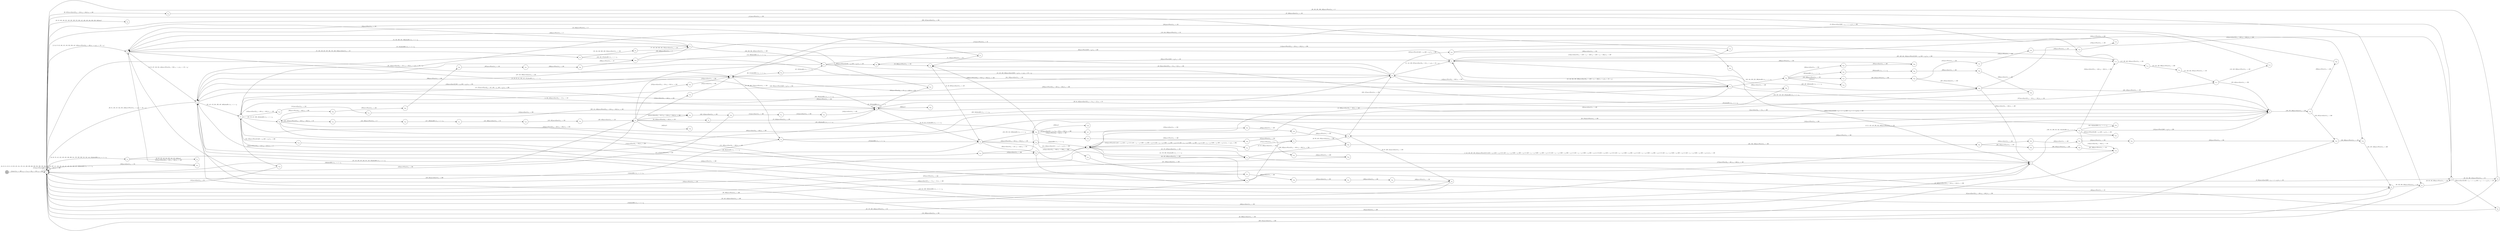 digraph EFSM{
  graph [rankdir="LR", fontname="Latin Modern Math"];
  node [color="black", fillcolor="white", shape="circle", style="filled", fontname="Latin Modern Math"];
  edge [fontname="Latin Modern Math"];

  s0[fillcolor="gray", label=<s<sub>0</sub>>];
  s1[label=<s<sub>1</sub>>];
  s2[label=<s<sub>2</sub>>];
  s3[label=<s<sub>3</sub>>];
  s4[label=<s<sub>4</sub>>];
  s5[label=<s<sub>5</sub>>];
  s6[label=<s<sub>6</sub>>];
  s7[label=<s<sub>7</sub>>];
  s8[label=<s<sub>8</sub>>];
  s9[label=<s<sub>9</sub>>];
  s10[label=<s<sub>10</sub>>];
  s11[label=<s<sub>11</sub>>];
  s12[label=<s<sub>12</sub>>];
  s16[label=<s<sub>16</sub>>];
  s17[label=<s<sub>17</sub>>];
  s19[label=<s<sub>19</sub>>];
  s26[label=<s<sub>26</sub>>];
  s27[label=<s<sub>27</sub>>];
  s29[label=<s<sub>29</sub>>];
  s32[label=<s<sub>32</sub>>];
  s40[label=<s<sub>40</sub>>];
  s42[label=<s<sub>42</sub>>];
  s44[label=<s<sub>44</sub>>];
  s46[label=<s<sub>46</sub>>];
  s47[label=<s<sub>47</sub>>];
  s48[label=<s<sub>48</sub>>];
  s49[label=<s<sub>49</sub>>];
  s54[label=<s<sub>54</sub>>];
  s55[label=<s<sub>55</sub>>];
  s56[label=<s<sub>56</sub>>];
  s60[label=<s<sub>60</sub>>];
  s61[label=<s<sub>61</sub>>];
  s64[label=<s<sub>64</sub>>];
  s66[label=<s<sub>66</sub>>];
  s67[label=<s<sub>67</sub>>];
  s69[label=<s<sub>69</sub>>];
  s71[label=<s<sub>71</sub>>];
  s73[label=<s<sub>73</sub>>];
  s75[label=<s<sub>75</sub>>];
  s76[label=<s<sub>76</sub>>];
  s90[label=<s<sub>90</sub>>];
  s93[label=<s<sub>93</sub>>];
  s110[label=<s<sub>110</sub>>];
  s114[label=<s<sub>114</sub>>];
  s115[label=<s<sub>115</sub>>];
  s116[label=<s<sub>116</sub>>];
  s117[label=<s<sub>117</sub>>];
  s118[label=<s<sub>118</sub>>];
  s120[label=<s<sub>120</sub>>];
  s130[label=<s<sub>130</sub>>];
  s146[label=<s<sub>146</sub>>];
  s147[label=<s<sub>147</sub>>];
  s152[label=<s<sub>152</sub>>];
  s160[label=<s<sub>160</sub>>];
  s162[label=<s<sub>162</sub>>];
  s163[label=<s<sub>163</sub>>];
  s165[label=<s<sub>165</sub>>];
  s166[label=<s<sub>166</sub>>];
  s167[label=<s<sub>167</sub>>];
  s168[label=<s<sub>168</sub>>];
  s169[label=<s<sub>169</sub>>];
  s170[label=<s<sub>170</sub>>];
  s184[label=<s<sub>184</sub>>];
  s188[label=<s<sub>188</sub>>];
  s189[label=<s<sub>189</sub>>];
  s190[label=<s<sub>190</sub>>];
  s198[label=<s<sub>198</sub>>];
  s199[label=<s<sub>199</sub>>];
  s204[label=<s<sub>204</sub>>];
  s205[label=<s<sub>205</sub>>];
  s214[label=<s<sub>214</sub>>];
  s215[label=<s<sub>215</sub>>];
  s228[label=<s<sub>228</sub>>];
  s231[label=<s<sub>231</sub>>];
  s245[label=<s<sub>245</sub>>];
  s272[label=<s<sub>272</sub>>];
  s277[label=<s<sub>277</sub>>];
  s278[label=<s<sub>278</sub>>];
  s279[label=<s<sub>279</sub>>];
  s280[label=<s<sub>280</sub>>];
  s281[label=<s<sub>281</sub>>];
  s282[label=<s<sub>282</sub>>];
  s283[label=<s<sub>283</sub>>];
  s284[label=<s<sub>284</sub>>];
  s297[label=<s<sub>297</sub>>];
  s298[label=<s<sub>298</sub>>];
  s299[label=<s<sub>299</sub>>];
  s300[label=<s<sub>300</sub>>];
  s305[label=<s<sub>305</sub>>];
  s306[label=<s<sub>306</sub>>];
  s322[label=<s<sub>322</sub>>];
  s326[label=<s<sub>326</sub>>];
  s347[label=<s<sub>347</sub>>];
  s380[label=<s<sub>380</sub>>];
  s389[label=<s<sub>389</sub>>];
  s390[label=<s<sub>390</sub>>];
  s394[label=<s<sub>394</sub>>];
  s395[label=<s<sub>395</sub>>];
  s396[label=<s<sub>396</sub>>];
  s397[label=<s<sub>397</sub>>];
  s398[label=<s<sub>398</sub>>];
  s415[label=<s<sub>415</sub>>];
  s416[label=<s<sub>416</sub>>];
  s417[label=<s<sub>417</sub>>];
  s418[label=<s<sub>418</sub>>];
  s419[label=<s<sub>419</sub>>];
  s421[label=<s<sub>421</sub>>];
  s422[label=<s<sub>422</sub>>];
  s446[label=<s<sub>446</sub>>];
  s474[label=<s<sub>474</sub>>];
  s496[label=<s<sub>496</sub>>];
  s497[label=<s<sub>497</sub>>];
  s498[label=<s<sub>498</sub>>];
  s510[label=<s<sub>510</sub>>];
  s511[label=<s<sub>511</sub>>];
  s514[label=<s<sub>514</sub>>];
  s515[label=<s<sub>515</sub>>];
  s519[label=<s<sub>519</sub>>];
  s520[label=<s<sub>520</sub>>];
  s521[label=<s<sub>521</sub>>];
  s522[label=<s<sub>522</sub>>];
  s537[label=<s<sub>537</sub>>];

  s0->s1[label=<<i> [1]start:2/o<sub>1</sub> := 200, o<sub>2</sub> := 3, o<sub>3</sub> := 0&#91;r<sub>3</sub> := 150, r<sub>2</sub> := 250&#93;</i>>];
  s4->s5[label=<<i> [5]moveEast:0&#91;r<sub>3</sub> &gt; -7&#93;/o<sub>1</sub> := 200</i>>];
  s7->s8[label=<<i> [8, 254]moveEast:0&#91;202 &gt; r<sub>2</sub> + -1 &times; r<sub>3</sub>&#93;/o<sub>1</sub> := 150</i>>];
  s8->s9[label=<<i> [9, 255]moveEast:0&#91;202 &gt; r<sub>2</sub> + -1 &times; r<sub>3</sub>&#93;/o<sub>1</sub> := 200</i>>];
  s12->s6[label=<<i> [13, 330]moveEast:0&#91;r<sub>3</sub> &gt; -50&#93;/o<sub>1</sub> := 400</i>>];
  s6->s2[label=<<i> [14]shieldHit:1/o<sub>1</sub> := -1 + i<sub>0</sub></i>>];
  s2->s4[label=<<i> [15, 38, 83, 211, 382, 413, 451]alienHit:1/o<sub>1</sub> := 1 + i<sub>0</sub></i>>];
  s16->s17[label=<<i> [17]moveWest:0&#91;r<sub>2</sub> &gt; 354&#93;/o<sub>1</sub> := 350</i>>];
  s17->s9[label=<<i> [18, 127]moveWest:0&#91;r<sub>2</sub> &gt; 347, 400 &gt; r<sub>2</sub>, 400 &gt; r<sub>2</sub>&#93;/o<sub>1</sub> := 200</i>>];
  s19->s5[label=<<i> [20, 187]moveWest:0/o<sub>1</sub> := 200</i>>];
  s1->s26[label=<<i> [26, 267]moveEast:0&#91;!(r<sub>3</sub> &gt; 124&or;r<sub>3</sub> &gt; 124)&#93;/o<sub>1</sub> := 100</i>>];
  s26->s27[label=<<i> [27, 268]moveEast:0/o<sub>1</sub> := 150</i>>];
  s10->s40[label=<<i> [40, 85]moveEast:0&#91;!(r<sub>3</sub> &gt; 2&or;r<sub>3</sub> &gt; 2)&#93;/o<sub>1</sub> := 100</i>>];
  s16->s42[label=<<i> [42]moveWest:0&#91;!(r<sub>2</sub> &gt; 354&or;r<sub>2</sub> &gt; 354)&#93;/o<sub>1</sub> := 100</i>>];
  s42->s6[label=<<i> [43]shieldHit:1/o<sub>1</sub> := -1 + i<sub>0</sub></i>>];
  s44->s6[label=<<i> [45, 175, 437]moveEast:0/o<sub>1</sub> := 150</i>>];
  s55->s56[label=<<i> [56, 243]moveWest:0&#91;r<sub>3</sub> &gt; 124&#93;/o<sub>1</sub> := 150</i>>];
  s56->s4[label=<<i> [57, 244]moveWest:0/o<sub>1</sub> := 100</i>>];
  s4->s4[label=<<i> [58, 325]shieldHit:1/o<sub>1</sub> := -1 + i<sub>0</sub></i>>];
  s4->s16[label=<<i> [16, 59, 212, 517]alienHit:1/o<sub>1</sub> := 1 + i<sub>0</sub></i>>];
  s16->s60[label=<<i> [60]moveEast:0&#91;r<sub>3</sub> &gt; 124, r<sub>3</sub> &gt; 124&#93;/o<sub>1</sub> := 150</i>>];
  s60->s61[label=<<i> [61]moveEast:0&#91;!(r<sub>2</sub> &gt; 404&or;r<sub>2</sub> &gt; 404)&#93;/o<sub>1</sub> := 200</i>>];
  s61->s1[label=<<i> [62, 369]moveEast:0/o<sub>1</sub> := 250</i>>];
  s1->s9[label=<<i> [65, 124]moveEast:0&#91;r<sub>3</sub> &gt; 124, r<sub>3</sub> &gt; 124&#93;/o<sub>1</sub> := r<sub>2</sub>&#91;r<sub>2</sub> := 50 + r<sub>2</sub>&#93;</i>>];
  s9->s66[label=<<i> [66, 311]shieldHit:1/o<sub>1</sub> := -1 + i<sub>0</sub></i>>];
  s66->s67[label=<<i> [67, 312]alienHit:1/o<sub>1</sub> := 1 + i<sub>0</sub></i>>];
  s67->s11[label=<<i> [68]moveWest:0&#91;350 &gt; r<sub>2</sub>&#93;/o<sub>1</sub> := 200</i>>];
  s11->s69[label=<<i> [69]moveWest:0&#91;350 &gt; r<sub>2</sub>&#93;/o<sub>1</sub> := 150</i>>];
  s40->s71[label=<<i> [71, 531]moveWest:0/o<sub>1</sub> := 50</i>>];
  s71->s2[label=<<i> [72, 532]moveWest:0/o<sub>1</sub> := 0</i>>];
  s2->s73[label=<<i> [73, 101]shieldHit:1/o<sub>1</sub> := -1 + i<sub>0</sub></i>>];
  s73->s1[label=<<i> [78]moveWest:0/o<sub>1</sub> := 100</i>>];
  s4->s10[label=<<i> [39, 84, 452]moveEast:0&#91;!(r<sub>3</sub> &gt; -7&or;r<sub>3</sub> &gt; -7)&#93;/o<sub>1</sub> := 50</i>>];
  s40->s16[label=<<i> [41, 86, 367]moveEast:0/o<sub>1</sub> := 150</i>>];
  s16->s61[label=<<i> [87, 368]moveEast:0&#91;!(r<sub>3</sub> &gt; 124&or;r<sub>3</sub> &gt; 124)&#93;/o<sub>1</sub> := 200</i>>];
  s8->s90[label=<<i> [90]moveEast:0&#91;!(202 &gt; r<sub>2</sub> + -1 &times; r<sub>3</sub>&or;202 &gt; r<sub>2</sub> + -1 &times; r<sub>3</sub>)&#93;/o<sub>1</sub> := 150</i>>];
  s90->s3[label=<<i> [91]moveEast:0/o<sub>1</sub> := 200</i>>];
  s93->s46[label=<<i> [94, 384]alienHit:1/o<sub>1</sub> := 1 + i<sub>0</sub></i>>];
  s47->s48[label=<<i> [48, 96, 440, 476]moveEast:0/o<sub>1</sub> := 300</i>>];
  s48->s49[label=<<i> [49, 97, 409, 441]moveEast:0/o<sub>1</sub> := 350</i>>];
  s49->s1[label=<<i> [98, 500]moveWest:0/o<sub>1</sub> := 300</i>>];
  s3->s7[label=<<i> [108]moveEast:0&#91;!(r<sub>3</sub> &gt; -7&or;r<sub>3</sub> &gt; -7)&#93;/o<sub>1</sub> := 300</i>>];
  s7->s11[label=<<i> [109]moveEast:0&#91;!(202 &gt; r<sub>2</sub> + -1 &times; r<sub>3</sub>&or;202 &gt; r<sub>2</sub> + -1 &times; r<sub>3</sub>)&#93;/o<sub>1</sub> := 350</i>>];
  s11->s110[label=<<i> [110]moveEast:0&#91;!(r<sub>2</sub> + 1100 &times; r<sub>3</sub> &gt; -346&or;r<sub>2</sub> + 1100 &times; r<sub>3</sub> &gt; -346)&#93;/o<sub>1</sub> := 400</i>>];
  s110->s1[label=<<i> [111]moveWest:0/o<sub>1</sub> := 350</i>>];
  s55->s114[label=<<i> [114]moveWest:0&#91;!(r<sub>3</sub> &gt; 124&or;r<sub>3</sub> &gt; 124)&#93;/o<sub>1</sub> := 300</i>>];
  s114->s115[label=<<i> [115, 430, 462, 505]moveWest:0/o<sub>1</sub> := 250</i>>];
  s115->s116[label=<<i> [116, 431, 463, 506]moveWest:0/o<sub>1</sub> := 200</i>>];
  s116->s117[label=<<i> [117, 432, 464, 507]moveWest:0/o<sub>1</sub> := 150</i>>];
  s117->s118[label=<<i> [118, 433, 508]moveWest:0/o<sub>1</sub> := 100</i>>];
  s17->s120[label=<<i> [120]moveWest:0&#91;!(r<sub>2</sub> &gt; 347&or;r<sub>2</sub> &gt; 347)&#93;/o<sub>1</sub> := 0</i>>];
  s120->s1[label=<<i> [121]moveEast:0/o<sub>1</sub> := 50</i>>];
  s10->s17[label=<<i> [126, 294]moveWest:0&#91;400 &gt; r<sub>2</sub>&#93;/o<sub>1</sub> := 250</i>>];
  s9->s3[label=<<i> [128]moveEast:0&#91;!(350 &gt; r<sub>2</sub>&or;350 &gt; r<sub>2</sub>)&#93;/o<sub>1</sub> := 250</i>>];
  s3->s7[label=<<i> [129, 314, 320, 340]shieldHit:1/o<sub>1</sub> := -1 + i<sub>0</sub></i>>];
  s130->s5[label=<<i> [131]moveWest:0&#91;400 &gt; r<sub>2</sub>&#93;/o<sub>1</sub> := 200</i>>];
  s6->s46[label=<<i> [46, 133, 438]moveEast:0/o<sub>1</sub> := 200</i>>];
  s46->s1[label=<<i> [134]shieldHit:1/o<sub>1</sub> := -1 + i<sub>0</sub></i>>];
  s2->s3[label=<<i> [3, 35, 137, 156, 354, 448]moveWest:0&#91;r<sub>3</sub> &gt; 98&#93;/o<sub>1</sub> := r<sub>3</sub>&#91;r<sub>3</sub> := -50 + r<sub>3</sub>&#93;</i>>];
  s12->s10[label=<<i> [143]moveWest:0&#91;r<sub>2</sub> &gt; 404&#93;/o<sub>1</sub> := 350</i>>];
  s10->s3[label=<<i> [144, 200]shieldHit:1/o<sub>1</sub> := -1 + i<sub>0</sub></i>>];
  s17->s146[label=<<i> [146, 470]moveWest:0&#91;!(400 &gt; r<sub>2</sub>&or;400 &gt; r<sub>2</sub>)&#93;/o<sub>1</sub> := 300</i>>];
  s146->s147[label=<<i> [147, 471]moveWest:0/o<sub>1</sub> := 250</i>>];
  s147->s5[label=<<i> [148]moveWest:0/o<sub>1</sub> := 200</i>>];
  s7->s130[label=<<i> [130, 151, 230, 315, 321, 341]alienHit:1/o<sub>1</sub> := 1 + i<sub>0</sub></i>>];
  s130->s152[label=<<i> [152]moveEast:0&#91;r<sub>2</sub> &gt; 404&#93;/o<sub>1</sub> := 150</i>>];
  s152->s1[label=<<i> [153, 308]moveEast:0/o<sub>1</sub> := 200</i>>];
  s3->s1[label=<<i> [36, 81, 138, 157, 344, 355, 449]moveWest:0/o<sub>1</sub> := r<sub>3</sub>&#91;r<sub>3</sub> := -50 + r<sub>3</sub>&#93;</i>>];
  s160->s12[label=<<i> [161, 376]moveEast:0/o<sub>1</sub> := 100</i>>];
  s162->s163[label=<<i> [163]win:0</i>>];
  s162->s165[label=<<i> [165, 226]moveWest:0/o<sub>1</sub> := 350</i>>];
  s165->s166[label=<<i> [166, 227]moveWest:0/o<sub>1</sub> := 300</i>>];
  s166->s167[label=<<i> [167]moveWest:0/o<sub>1</sub> := 250</i>>];
  s167->s168[label=<<i> [168]moveWest:0/o<sub>1</sub> := 200</i>>];
  s168->s169[label=<<i> [169]moveWest:0/o<sub>1</sub> := 150</i>>];
  s169->s170[label=<<i> [170]moveWest:0/o<sub>1</sub> := 100</i>>];
  s170->s3[label=<<i> [171]moveWest:0/o<sub>1</sub> := 50</i>>];
  s93->s44[label=<<i> [174, 436]moveEast:0&#91;r<sub>2</sub> &gt; 404&#93;/o<sub>1</sub> := 100</i>>];
  s44->s7[label=<<i> [177]moveWest:0&#91;r<sub>2</sub> &gt; 404, r<sub>2</sub> &gt; 404&#93;/o<sub>1</sub> := 100</i>>];
  s7->s1[label=<<i> [23, 178, 238, 482]moveWest:0/o<sub>1</sub> := 50</i>>];
  s55->s184[label=<<i> [184]moveEast:0&#91;r<sub>3</sub> &gt; 124&#93;/o<sub>1</sub> := 250</i>>];
  s184->s9[label=<<i> [185]moveEast:0/o<sub>1</sub> := 300</i>>];
  s188->s189[label=<<i> [189, 467]moveEast:0/o<sub>1</sub> := 300</i>>];
  s189->s190[label=<<i> [190, 286]moveWest:0/o<sub>1</sub> := 250</i>>];
  s27->s8[label=<<i> [28, 89, 193, 289]moveWest:0/o<sub>1</sub> := 100</i>>];
  s55->s198[label=<<i> [198, 493]alienHit:1/o<sub>1</sub> := 1 + i<sub>0</sub></i>>];
  s198->s199[label=<<i> [199]win:0</i>>];
  s17->s12[label=<<i> [202, 295]shieldHit:1/o<sub>1</sub> := -1 + i<sub>0</sub></i>>];
  s162->s204[label=<<i> [204]moveEast:0/o<sub>1</sub> := 350</i>>];
  s204->s205[label=<<i> [205]moveEast:0/o<sub>1</sub> := 400</i>>];
  s205->s11[label=<<i> [206]moveWest:0/o<sub>1</sub> := 350</i>>];
  s11->s114[label=<<i> [207, 429, 461, 504]moveWest:0&#91;!(350 &gt; r<sub>2</sub>&or;350 &gt; r<sub>2</sub>)&#93;/o<sub>1</sub> := 300</i>>];
  s114->s1[label=<<i> [208, 317]moveEast:0/o<sub>1</sub> := 350</i>>];
  s198->s214[label=<<i> [214, 494]moveEast:0&#91;!(1 &gt; r<sub>3</sub>&or;1 &gt; r<sub>3</sub>)&#93;/o<sub>1</sub> := 200</i>>];
  s214->s215[label=<<i> [215, 495]moveEast:0/o<sub>1</sub> := 250</i>>];
  s215->s17[label=<<i> [216]moveWest:0/o<sub>1</sub> := 200</i>>];
  s93->s19[label=<<i> [218]moveEast:0&#91;!(r<sub>2</sub> &gt; 404&or;r<sub>2</sub> &gt; 404)&#93;/o<sub>1</sub> := 250</i>>];
  s19->s1[label=<<i> [219, 261]moveEast:0/o<sub>1</sub> := 300</i>>];
  s9->s10[label=<<i> [10, 125, 222, 256]moveEast:0&#91;350 &gt; r<sub>2</sub>&#93;/o<sub>1</sub> := r<sub>2</sub>&#91;r<sub>2</sub> := 50 + r<sub>2</sub>&#93;</i>>];
  s10->s11[label=<<i> [11, 141, 223, 257]moveEast:0&#91;r<sub>3</sub> &gt; 2&#93;/o<sub>1</sub> := r<sub>2</sub>&#91;r<sub>2</sub> := 50 + r<sub>2</sub>&#93;</i>>];
  s12->s162[label=<<i> [162, 164, 203, 225, 296]alienHit:1/o<sub>1</sub> := 1 + i<sub>0</sub></i>>];
  s166->s228[label=<<i> [228, 427]moveEast:0/o<sub>1</sub> := 350</i>>];
  s228->s7[label=<<i> [229]moveEast:0&#91;r<sub>2</sub> &gt; 404&#93;/o<sub>1</sub> := 400</i>>];
  s130->s231[label=<<i> [231]moveWest:0&#91;!(400 &gt; r<sub>2</sub>&or;400 &gt; r<sub>2</sub>)&#93;/o<sub>1</sub> := 350</i>>];
  s231->s48[label=<<i> [232]moveWest:0/o<sub>1</sub> := 300</i>>];
  s48->s10[label=<<i> [233, 477]moveWest:0/o<sub>1</sub> := 250</i>>];
  s10->s228[label=<<i> [234, 327, 453, 459, 478]alienHit:1/o<sub>1</sub> := 1 + i<sub>0</sub></i>>];
  s228->s5[label=<<i> [235, 479]moveWest:0/o<sub>1</sub> := 200</i>>];
  s4->s245[label=<<i> [245]moveWest:0&#91;r<sub>3</sub> &gt; 124, r<sub>3</sub> &gt; 124&#93;/o<sub>1</sub> := 50</i>>];
  s245->s2[label=<<i> [246]moveWest:0/o<sub>1</sub> := 0</i>>];
  s67->s5[label=<<i> [251]alienHit:1/o<sub>1</sub> := 1 + i<sub>0</sub></i>>];
  s5->s6[label=<<i> [6, 21, 132, 149, 236, 252, 480]moveWest:0/o<sub>1</sub> := 150</i>>];
  s6->s7[label=<<i> [7, 22, 150, 237, 253, 481]moveWest:0&#91;!(!(!(1253 &gt; r<sub>3</sub>&or;1253 &gt; r<sub>3</sub>)&or;!(!(!(-349 &gt; r<sub>2</sub> + r<sub>3</sub>&or;!(300 &gt; r<sub>3</sub>&or;300 &gt; r<sub>3</sub>))&or;!(-349 &gt; r<sub>2</sub> + r<sub>3</sub>&or;!(300 &gt; r<sub>3</sub>&or;300 &gt; r<sub>3</sub>)))&or;!(!(-349 &gt; r<sub>2</sub> + r<sub>3</sub>&or;!(300 &gt; r<sub>3</sub>&or;300 &gt; r<sub>3</sub>))&or;!(-349 &gt; r<sub>2</sub> + r<sub>3</sub>&or;!(300 &gt; r<sub>3</sub>&or;300 &gt; r<sub>3</sub>)))))&or;!(!(1253 &gt; r<sub>3</sub>&or;1253 &gt; r<sub>3</sub>)&or;!(!(!(-349 &gt; r<sub>2</sub> + r<sub>3</sub>&or;!(300 &gt; r<sub>3</sub>&or;300 &gt; r<sub>3</sub>))&or;!(-349 &gt; r<sub>2</sub> + r<sub>3</sub>&or;!(300 &gt; r<sub>3</sub>&or;300 &gt; r<sub>3</sub>)))&or;!(!(-349 &gt; r<sub>2</sub> + r<sub>3</sub>&or;!(300 &gt; r<sub>3</sub>&or;300 &gt; r<sub>3</sub>))&or;!(-349 &gt; r<sub>2</sub> + r<sub>3</sub>&or;!(300 &gt; r<sub>3</sub>&or;300 &gt; r<sub>3</sub>))))))&#93;/o<sub>1</sub> := 100</i>>];
  s12->s9[label=<<i> [259]moveWest:0&#91;!(r<sub>2</sub> &gt; 404&or;r<sub>2</sub> &gt; 404)&#93;/o<sub>1</sub> := 300</i>>];
  s9->s19[label=<<i> [19, 186, 260, 274]moveWest:0/o<sub>1</sub> := 250</i>>];
  s27->s1[label=<<i> [269, 351]moveEast:0/o<sub>1</sub> := 200</i>>];
  s55->s272[label=<<i> [272]moveEast:0&#91;!(r<sub>3</sub> &gt; 50&or;r<sub>3</sub> &gt; 50)&#93;/o<sub>1</sub> := 250</i>>];
  s272->s9[label=<<i> [273]moveEast:0/o<sub>1</sub> := 300</i>>];
  s19->s16[label=<<i> [275]shieldHit:1/o<sub>1</sub> := -1 + i<sub>0</sub></i>>];
  s198->s277[label=<<i> [277]moveEast:0&#91;1 &gt; r<sub>3</sub>, !(r<sub>3</sub> &gt; 50&or;r<sub>3</sub> &gt; 50)&#93;/o<sub>1</sub> := 300</i>>];
  s277->s278[label=<<i> [278]moveEast:0/o<sub>1</sub> := 350</i>>];
  s278->s279[label=<<i> [279]moveEast:0/o<sub>1</sub> := 400</i>>];
  s279->s280[label=<<i> [280]moveWest:0/o<sub>1</sub> := 350</i>>];
  s280->s281[label=<<i> [281, 304, 333]moveWest:0/o<sub>1</sub> := 300</i>>];
  s281->s282[label=<<i> [282]moveEast:0/o<sub>1</sub> := 350</i>>];
  s282->s283[label=<<i> [283]moveEast:0/o<sub>1</sub> := 400</i>>];
  s283->s284[label=<<i> [284]moveWest:0/o<sub>1</sub> := 350</i>>];
  s284->s189[label=<<i> [285]moveWest:0/o<sub>1</sub> := 300</i>>];
  s190->s61[label=<<i> [191, 287, 349]moveWest:0/o<sub>1</sub> := 200</i>>];
  s61->s27[label=<<i> [88, 192, 288, 350]moveWest:0/o<sub>1</sub> := 150</i>>];
  s8->s29[label=<<i> [29, 194, 290, 455]moveWest:0/o<sub>1</sub> := 50</i>>];
  s162->s297[label=<<i> [297]shieldHit:1/o<sub>1</sub> := -1 + i<sub>0</sub></i>>];
  s297->s298[label=<<i> [298]alienHit:1/o<sub>1</sub> := 1 + i<sub>0</sub></i>>];
  s298->s299[label=<<i> [299]moveEast:0/o<sub>1</sub> := 300</i>>];
  s299->s300[label=<<i> [300]moveEast:0/o<sub>1</sub> := 350</i>>];
  s300->s6[label=<<i> [301]moveEast:0/o<sub>1</sub> := 400</i>>];
  s44->s280[label=<<i> [303, 332]moveWest:0&#91;!(r<sub>2</sub> &gt; 404&or;r<sub>2</sub> &gt; 404)&#93;/o<sub>1</sub> := 350</i>>];
  s281->s305[label=<<i> [305, 334]moveWest:0/o<sub>1</sub> := 250</i>>];
  s305->s306[label=<<i> [306, 335]moveWest:0/o<sub>1</sub> := 200</i>>];
  s306->s152[label=<<i> [307, 336]moveWest:0/o<sub>1</sub> := 150</i>>];
  s54->s64[label=<<i> [64, 80, 123, 140, 210, 293, 310, 319, 346]lose:0</i>>];
  s67->s3[label=<<i> [107, 313, 406]moveEast:0/o<sub>1</sub> := 250</i>>];
  s130->s114[label=<<i> [316]moveEast:0&#91;!(r<sub>2</sub> &gt; 404&or;r<sub>2</sub> &gt; 404)&#93;/o<sub>1</sub> := 300</i>>];
  s130->s322[label=<<i> [322, 342]shieldHit:1/o<sub>1</sub> := -1 + i<sub>0</sub></i>>];
  s322->s3[label=<<i> [323, 343]alienHit:1/o<sub>1</sub> := 1 + i<sub>0</sub></i>>];
  s4->s326[label=<<i> [326]lose:0</i>>];
  s11->s12[label=<<i> [12, 142, 224, 258, 329]moveEast:0&#91;r<sub>2</sub> + 1100 &times; r<sub>3</sub> &gt; -346&#93;/o<sub>1</sub> := r<sub>2</sub>&#91;r<sub>2</sub> := 50 + r<sub>2</sub>&#93;</i>>];
  s6->s44[label=<<i> [44, 176, 302, 331]alienHit:1/o<sub>1</sub> := 1 + i<sub>0</sub></i>>];
  s152->s1[label=<<i> [337]moveWest:0/o<sub>1</sub> := 100</i>>];
  s10->s347[label=<<i> [347]moveWest:0&#91;!(400 &gt; r<sub>2</sub>&or;400 &gt; r<sub>2</sub>)&#93;/o<sub>1</sub> := 300</i>>];
  s347->s190[label=<<i> [348]moveWest:0/o<sub>1</sub> := 250</i>>];
  s1->s2[label=<<i> [2, 34, 37, 82, 136, 155, 158, 353, 356, 447, 450]moveWest:0&#91;r<sub>3</sub> &gt; -50&#93;/o<sub>1</sub> := r<sub>3</sub>&#91;r<sub>3</sub> := -50 + r<sub>3</sub>&#93;</i>>];
  s160->s73[label=<<i> [359, 400]moveWest:0/o<sub>1</sub> := 0</i>>];
  s73->s67[label=<<i> [106, 250, 364, 405]moveEast:0/o<sub>1</sub> := 200</i>>];
  s67->s69[label=<<i> [365]moveWest:0&#91;!(350 &gt; r<sub>2</sub>&or;350 &gt; r<sub>2</sub>)&#93;/o<sub>1</sub> := 150</i>>];
  s69->s40[label=<<i> [70, 366]moveWest:0/o<sub>1</sub> := 100</i>>];
  s1->s1[label=<<i> [371]moveWest:0&#91;!(r<sub>3</sub> &gt; -50&or;r<sub>3</sub> &gt; -50)&#93;/o<sub>1</sub> := 200</i>>];
  s75->s160[label=<<i> [160, 358, 375]alienHit:1/o<sub>1</sub> := 1 + i<sub>0</sub></i>>];
  s12->s117[label=<<i> [377]moveEast:0&#91;!(r<sub>3</sub> &gt; -50&or;r<sub>3</sub> &gt; -50)&#93;/o<sub>1</sub> := 150</i>>];
  s117->s5[label=<<i> [378, 465]moveEast:0/o<sub>1</sub> := 200</i>>];
  s5->s188[label=<<i> [188, 379, 466]moveEast:0/o<sub>1</sub> := 250</i>>];
  s188->s380[label=<<i> [380]moveWest:0/o<sub>1</sub> := 200</i>>];
  s380->s2[label=<<i> [381]moveWest:0/o<sub>1</sub> := 150</i>>];
  s4->s93[label=<<i> [383, 414, 486]moveWest:0&#91;!(r<sub>3</sub> &gt; 124&or;r<sub>3</sub> &gt; 124)&#93;/o<sub>1</sub> := 100</i>>];
  s46->s29[label=<<i> [385]moveWest:0/o<sub>1</sub> := 50</i>>];
  s347->s389[label=<<i> [389]moveEast:0/o<sub>1</sub> := 350</i>>];
  s389->s390[label=<<i> [390]moveEast:0/o<sub>1</sub> := 400</i>>];
  s390->s3[label=<<i> [391]moveWest:0/o<sub>1</sub> := 350</i>>];
  s3->s17[label=<<i> [92, 145, 172, 201, 392, 407, 469]alienHit:1/o<sub>1</sub> := 1 + i<sub>0</sub></i>>];
  s17->s93[label=<<i> [93, 173, 217, 393, 435]alienHit:1/o<sub>1</sub> := 1 + i<sub>0</sub></i>>];
  s93->s394[label=<<i> [394]moveWest:0&#91;r<sub>2</sub> &gt; 404&#93;/o<sub>1</sub> := 300</i>>];
  s394->s395[label=<<i> [395]moveWest:0/o<sub>1</sub> := 250</i>>];
  s395->s396[label=<<i> [396]moveWest:0/o<sub>1</sub> := 200</i>>];
  s396->s397[label=<<i> [397]moveWest:0/o<sub>1</sub> := 150</i>>];
  s397->s398[label=<<i> [398]moveWest:0/o<sub>1</sub> := 100</i>>];
  s398->s160[label=<<i> [399]moveWest:0/o<sub>1</sub> := 50</i>>];
  s73->s2[label=<<i> [74, 102, 360, 401, 536]alienHit:1/o<sub>1</sub> := 1 + i<sub>0</sub></i>>];
  s2->s75[label=<<i> [75, 103, 159, 247, 357, 361, 374, 402, 533]moveEast:0/o<sub>1</sub> := 50</i>>];
  s75->s76[label=<<i> [76, 104, 248, 362, 403, 534]moveEast:0/o<sub>1</sub> := 100</i>>];
  s76->s73[label=<<i> [77, 105, 249, 363, 404, 535]moveEast:0/o<sub>1</sub> := 150</i>>];
  s17->s48[label=<<i> [408]moveEast:0&#91;r<sub>2</sub> &gt; 404&#93;/o<sub>1</sub> := 300</i>>];
  s93->s415[label=<<i> [415, 487]moveWest:0&#91;!(r<sub>2</sub> &gt; 404&or;r<sub>2</sub> &gt; 404)&#93;/o<sub>1</sub> := 50</i>>];
  s415->s416[label=<<i> [416, 488]moveWest:0/o<sub>1</sub> := 0</i>>];
  s416->s417[label=<<i> [417, 489]alienHit:1/o<sub>1</sub> := 1 + i<sub>0</sub></i>>];
  s417->s418[label=<<i> [418, 490]moveEast:0/o<sub>1</sub> := 50</i>>];
  s418->s419[label=<<i> [419, 491]moveEast:0/o<sub>1</sub> := 100</i>>];
  s419->s55[label=<<i> [420, 492]moveEast:0/o<sub>1</sub> := 150</i>>];
  s55->s421[label=<<i> [421]moveEast:0&#91;r<sub>3</sub> &gt; 50, !(r<sub>3</sub> &gt; 124&or;r<sub>3</sub> &gt; 124)&#93;/o<sub>1</sub> := 200</i>>];
  s421->s422[label=<<i> [422, 513]moveEast:0/o<sub>1</sub> := 250</i>>];
  s422->s1[label=<<i> [423]moveWest:0/o<sub>1</sub> := 200</i>>];
  s46->s47[label=<<i> [47, 95, 439]moveEast:0/o<sub>1</sub> := 250</i>>];
  s49->s1[label=<<i> [50, 410, 442]moveEast:0/o<sub>1</sub> := 400</i>>];
  s1->s54[label=<<i> [54, 63, 79, 112, 122, 139, 182, 196, 209, 241, 270, 292, 309, 318, 345, 444, 524]shieldHit:1/o<sub>1</sub> := -1 + i<sub>0</sub></i>>];
  s54->s55[label=<<i> [55, 113, 183, 197, 242, 271, 445, 525]alienHit:1/o<sub>1</sub> := 1 + i<sub>0</sub></i>>];
  s55->s446[label=<<i> [446]win:0</i>>];
  s228->s8[label=<<i> [454]moveEast:0&#91;!(r<sub>2</sub> &gt; 404&or;r<sub>2</sub> &gt; 404)&#93;/o<sub>1</sub> := 100</i>>];
  s29->s1[label=<<i> [30, 195, 291, 386, 456]moveWest:0/o<sub>1</sub> := 0</i>>];
  s228->s11[label=<<i> [328, 428, 460]alienHit:1/o<sub>1</sub> := 1 + i<sub>0</sub></i>>];
  s189->s3[label=<<i> [468]moveEast:0/o<sub>1</sub> := 350</i>>];
  s147->s60[label=<<i> [472]moveEast:0/o<sub>1</sub> := 300</i>>];
  s60->s6[label=<<i> [473]moveEast:0&#91;r<sub>2</sub> &gt; 404&#93;/o<sub>1</sub> := 350&#91;r<sub>3</sub> := 300&#93;</i>>];
  s6->s474[label=<<i> [474]moveWest:0&#91;!(!(1253 &gt; r<sub>3</sub>&or;1253 &gt; r<sub>3</sub>)&or;!(!(!(-349 &gt; r<sub>2</sub> + r<sub>3</sub>&or;!(300 &gt; r<sub>3</sub>&or;300 &gt; r<sub>3</sub>))&or;!(-349 &gt; r<sub>2</sub> + r<sub>3</sub>&or;!(300 &gt; r<sub>3</sub>&or;300 &gt; r<sub>3</sub>)))&or;!(!(-349 &gt; r<sub>2</sub> + r<sub>3</sub>&or;!(300 &gt; r<sub>3</sub>&or;300 &gt; r<sub>3</sub>))&or;!(-349 &gt; r<sub>2</sub> + r<sub>3</sub>&or;!(300 &gt; r<sub>3</sub>&or;300 &gt; r<sub>3</sub>)))))&#93;/o<sub>1</sub> := r<sub>3</sub>&#91;r<sub>3</sub> := 250&#93;</i>>];
  s474->s47[label=<<i> [475]moveWest:0/o<sub>1</sub> := r<sub>3</sub></i>>];
  s3->s4[label=<<i> [4, 324, 485]moveEast:0&#91;r<sub>3</sub> &gt; -7&#93;/o<sub>1</sub> := 150</i>>];
  s215->s496[label=<<i> [496]moveEast:0/o<sub>1</sub> := 300</i>>];
  s496->s497[label=<<i> [497]moveEast:0/o<sub>1</sub> := 350</i>>];
  s497->s498[label=<<i> [498]moveEast:0/o<sub>1</sub> := 400</i>>];
  s498->s49[label=<<i> [499]moveWest:0/o<sub>1</sub> := 350</i>>];
  s118->s17[label=<<i> [119, 434, 509]moveWest:0/o<sub>1</sub> := 50</i>>];
  s17->s510[label=<<i> [510]moveEast:0&#91;!(r<sub>2</sub> &gt; 404&or;r<sub>2</sub> &gt; 404)&#93;/o<sub>1</sub> := 100</i>>];
  s510->s511[label=<<i> [511]moveEast:0/o<sub>1</sub> := 150</i>>];
  s511->s421[label=<<i> [512]moveEast:0/o<sub>1</sub> := 200</i>>];
  s422->s514[label=<<i> [514]moveEast:0/o<sub>1</sub> := 300</i>>];
  s514->s515[label=<<i> [515]moveEast:0/o<sub>1</sub> := 350</i>>];
  s515->s4[label=<<i> [516]moveEast:0/o<sub>1</sub> := 400</i>>];
  s16->s198[label=<<i> [213, 276, 518, 529]alienHit:1/o<sub>1</sub> := 1 + i<sub>0</sub></i>>];
  s198->s519[label=<<i> [519]moveWest:0&#91;r<sub>2</sub> &gt; 354&#93;/o<sub>1</sub> := 350</i>>];
  s519->s520[label=<<i> [520]moveWest:0/o<sub>1</sub> := 300</i>>];
  s520->s521[label=<<i> [521]moveWest:0/o<sub>1</sub> := 250</i>>];
  s521->s522[label=<<i> [522]moveWest:0/o<sub>1</sub> := 200</i>>];
  s522->s1[label=<<i> [523]moveWest:0/o<sub>1</sub> := 150</i>>];
  s55->s1[label=<<i> [526]shieldHit:1/o<sub>1</sub> := -1 + i<sub>0</sub></i>>];
  s1->s1[label=<<i> [24, 25, 31, 33, 51, 52, 99, 135, 154, 179, 181, 220, 239, 262, 263, 264, 266, 338, 352, 370, 372, 387, 411, 424, 425, 443, 457, 483, 501, 502, 527, 539]alienHit:1/o<sub>1</sub> := 1 + i<sub>0</sub></i>>];
  s1->s32[label=<<i> [32, 53, 100, 180, 221, 240, 265, 339, 373, 388, 412, 426, 458, 484, 503, 528, 540]win:0</i>>];
  s198->s40[label=<<i> [530]moveWest:0&#91;!(r<sub>2</sub> &gt; 354&or;r<sub>2</sub> &gt; 354)&#93;/o<sub>1</sub> := 100</i>>];
  s2->s537[label=<<i> [537]moveWest:0&#91;!(r<sub>3</sub> &gt; 98&or;r<sub>3</sub> &gt; 98)&#93;/o<sub>1</sub> := 100</i>>];
  s537->s1[label=<<i> [538]moveEast:0/o<sub>1</sub> := 150</i>>];
}